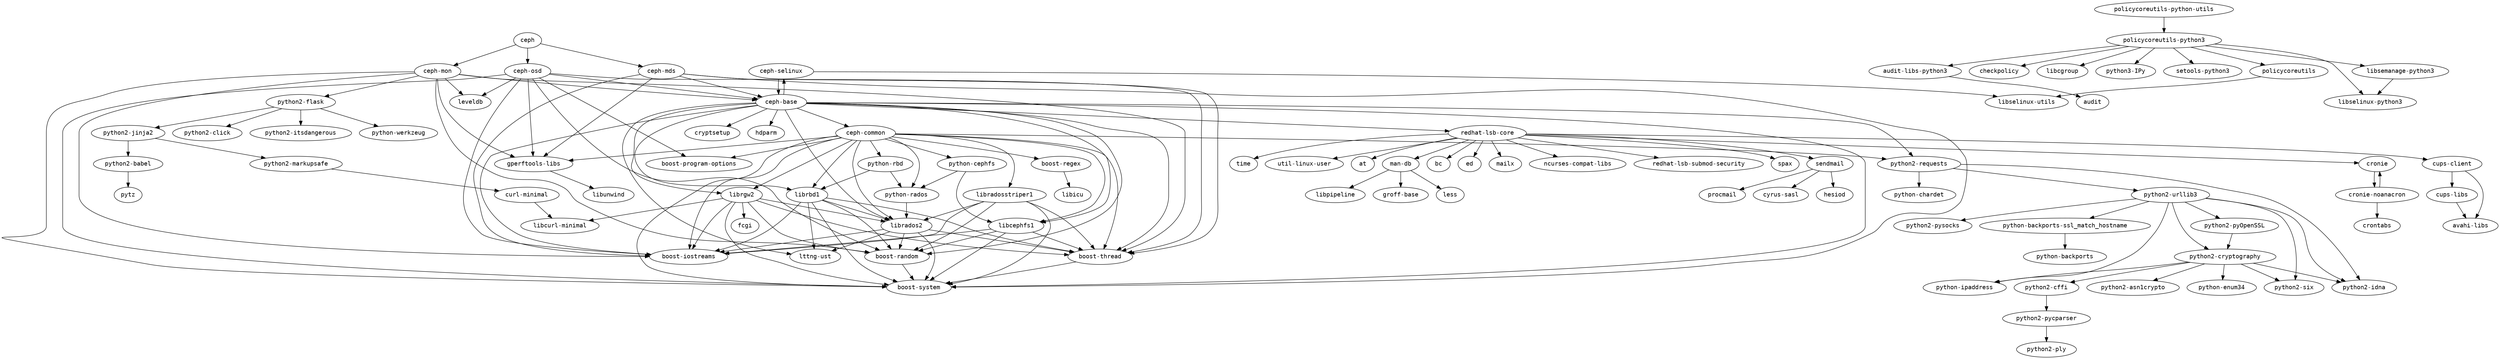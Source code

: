 strict digraph G {
node [fontname=monospace];
  "audit-libs-python3" -> "audit";
  "boost-random" -> "boost-system";
  "boost-regex" -> "libicu";
  "boost-thread" -> "boost-system";
  "ceph-base" -> "boost-iostreams";
  "ceph-base" -> "boost-random";
  "ceph-base" -> "boost-system";
  "ceph-base" -> "boost-thread";
  "ceph-base" -> "ceph-common";
  "ceph-base" -> "ceph-selinux";
  "ceph-base" -> "cryptsetup";
  "ceph-base" -> "hdparm";
  "ceph-base" -> "libcephfs1";
  "ceph-base" -> "librados2";
  "ceph-base" -> "librbd1";
  "ceph-base" -> "librgw2";
  "ceph-base" -> "lttng-ust";
  "ceph-base" -> "python2-requests";
  "ceph-base" -> "redhat-lsb-core";
  "ceph" -> "ceph-mds";
  "ceph" -> "ceph-mon";
  "ceph" -> "ceph-osd";
  "ceph-common" -> "boost-iostreams";
  "ceph-common" -> "boost-program-options";
  "ceph-common" -> "boost-regex";
  "ceph-common" -> "boost-system";
  "ceph-common" -> "boost-thread";
  "ceph-common" -> "gperftools-libs";
  "ceph-common" -> "libcephfs1";
  "ceph-common" -> "librados2";
  "ceph-common" -> "libradosstriper1";
  "ceph-common" -> "librbd1";
  "ceph-common" -> "librgw2";
  "ceph-common" -> "python2-requests";
  "ceph-common" -> "python-cephfs";
  "ceph-common" -> "python-rados";
  "ceph-common" -> "python-rbd";
  "ceph-mds" -> "boost-iostreams";
  "ceph-mds" -> "boost-system";
  "ceph-mds" -> "boost-thread";
  "ceph-mds" -> "ceph-base";
  "ceph-mds" -> "gperftools-libs";
  "ceph-mon" -> "boost-iostreams";
  "ceph-mon" -> "boost-random";
  "ceph-mon" -> "boost-system";
  "ceph-mon" -> "boost-thread";
  "ceph-mon" -> "ceph-base";
  "ceph-mon" -> "gperftools-libs";
  "ceph-mon" -> "leveldb";
  "ceph-mon" -> "python2-flask";
  "ceph-osd" -> "boost-iostreams";
  "ceph-osd" -> "boost-program-options";
  "ceph-osd" -> "boost-random";
  "ceph-osd" -> "boost-system";
  "ceph-osd" -> "boost-thread";
  "ceph-osd" -> "ceph-base";
  "ceph-osd" -> "gperftools-libs";
  "ceph-osd" -> "leveldb";
  "ceph-selinux" -> "ceph-base";
  "ceph-selinux" -> "libselinux-utils";
  "cronie" -> "cronie-noanacron";
  "cronie-noanacron" -> "cronie";
  "cronie-noanacron" -> "crontabs";
  "cups-client" -> "avahi-libs";
  "cups-client" -> "cups-libs";
  "cups-libs" -> "avahi-libs";
  "curl-minimal" -> "libcurl-minimal";
  "gperftools-libs" -> "libunwind";
  "libcephfs1" -> "boost-iostreams";
  "libcephfs1" -> "boost-random";
  "libcephfs1" -> "boost-system";
  "libcephfs1" -> "boost-thread";
  "librados2" -> "boost-iostreams";
  "librados2" -> "boost-random";
  "librados2" -> "boost-system";
  "librados2" -> "boost-thread";
  "librados2" -> "lttng-ust";
  "libradosstriper1" -> "boost-iostreams";
  "libradosstriper1" -> "boost-random";
  "libradosstriper1" -> "boost-system";
  "libradosstriper1" -> "boost-thread";
  "libradosstriper1" -> "librados2";
  "librbd1" -> "boost-iostreams";
  "librbd1" -> "boost-random";
  "librbd1" -> "boost-system";
  "librbd1" -> "boost-thread";
  "librbd1" -> "librados2";
  "librbd1" -> "lttng-ust";
  "librgw2" -> "boost-iostreams";
  "librgw2" -> "boost-random";
  "librgw2" -> "boost-system";
  "librgw2" -> "boost-thread";
  "librgw2" -> "fcgi";
  "librgw2" -> "libcurl-minimal";
  "librgw2" -> "librados2";
  "libsemanage-python3" -> "libselinux-python3";
  "man-db" -> "groff-base";
  "man-db" -> "less";
  "man-db" -> "libpipeline";
  "policycoreutils" -> "libselinux-utils";
  "policycoreutils-python3" -> "audit-libs-python3";
  "policycoreutils-python3" -> "checkpolicy";
  "policycoreutils-python3" -> "libcgroup";
  "policycoreutils-python3" -> "libselinux-python3";
  "policycoreutils-python3" -> "libsemanage-python3";
  "policycoreutils-python3" -> "policycoreutils";
  "policycoreutils-python3" -> "python3-IPy";
  "policycoreutils-python3" -> "setools-python3";
  "policycoreutils-python-utils" -> "policycoreutils-python3";
  "python2-babel" -> "pytz";
  "python2-cffi" -> "python2-pycparser";
  "python2-cryptography" -> "python2-asn1crypto";
  "python2-cryptography" -> "python2-cffi";
  "python2-cryptography" -> "python2-idna";
  "python2-cryptography" -> "python2-six";
  "python2-cryptography" -> "python-enum34";
  "python2-cryptography" -> "python-ipaddress";
  "python2-flask" -> "python2-click";
  "python2-flask" -> "python2-itsdangerous";
  "python2-flask" -> "python2-jinja2";
  "python2-flask" -> "python-werkzeug";
  "python2-jinja2" -> "python2-babel";
  "python2-jinja2" -> "python2-markupsafe";
  "python2-markupsafe" -> "curl-minimal";
  "python2-pycparser" -> "python2-ply";
  "python2-pyOpenSSL" -> "python2-cryptography";
  "python2-requests" -> "python2-idna";
  "python2-requests" -> "python2-urllib3";
  "python2-requests" -> "python-chardet";
  "python2-urllib3" -> "python2-cryptography";
  "python2-urllib3" -> "python2-idna";
  "python2-urllib3" -> "python2-pyOpenSSL";
  "python2-urllib3" -> "python2-pysocks";
  "python2-urllib3" -> "python2-six";
  "python2-urllib3" -> "python-backports-ssl_match_hostname";
  "python2-urllib3" -> "python-ipaddress";
  "python-backports-ssl_match_hostname" -> "python-backports";
  "python-cephfs" -> "libcephfs1";
  "python-cephfs" -> "python-rados";
  "python-rados" -> "librados2";
  "python-rbd" -> "librbd1";
  "python-rbd" -> "python-rados";
  "redhat-lsb-core" -> "at";
  "redhat-lsb-core" -> "bc";
  "redhat-lsb-core" -> "cronie";
  "redhat-lsb-core" -> "cups-client";
  "redhat-lsb-core" -> "ed";
  "redhat-lsb-core" -> "mailx";
  "redhat-lsb-core" -> "man-db";
  "redhat-lsb-core" -> "ncurses-compat-libs";
  "redhat-lsb-core" -> "redhat-lsb-submod-security";
  "redhat-lsb-core" -> "sendmail";
  "redhat-lsb-core" -> "spax";
  "redhat-lsb-core" -> "time";
  "redhat-lsb-core" -> "util-linux-user";
  "sendmail" -> "cyrus-sasl";
  "sendmail" -> "hesiod";
  "sendmail" -> "procmail";
}
